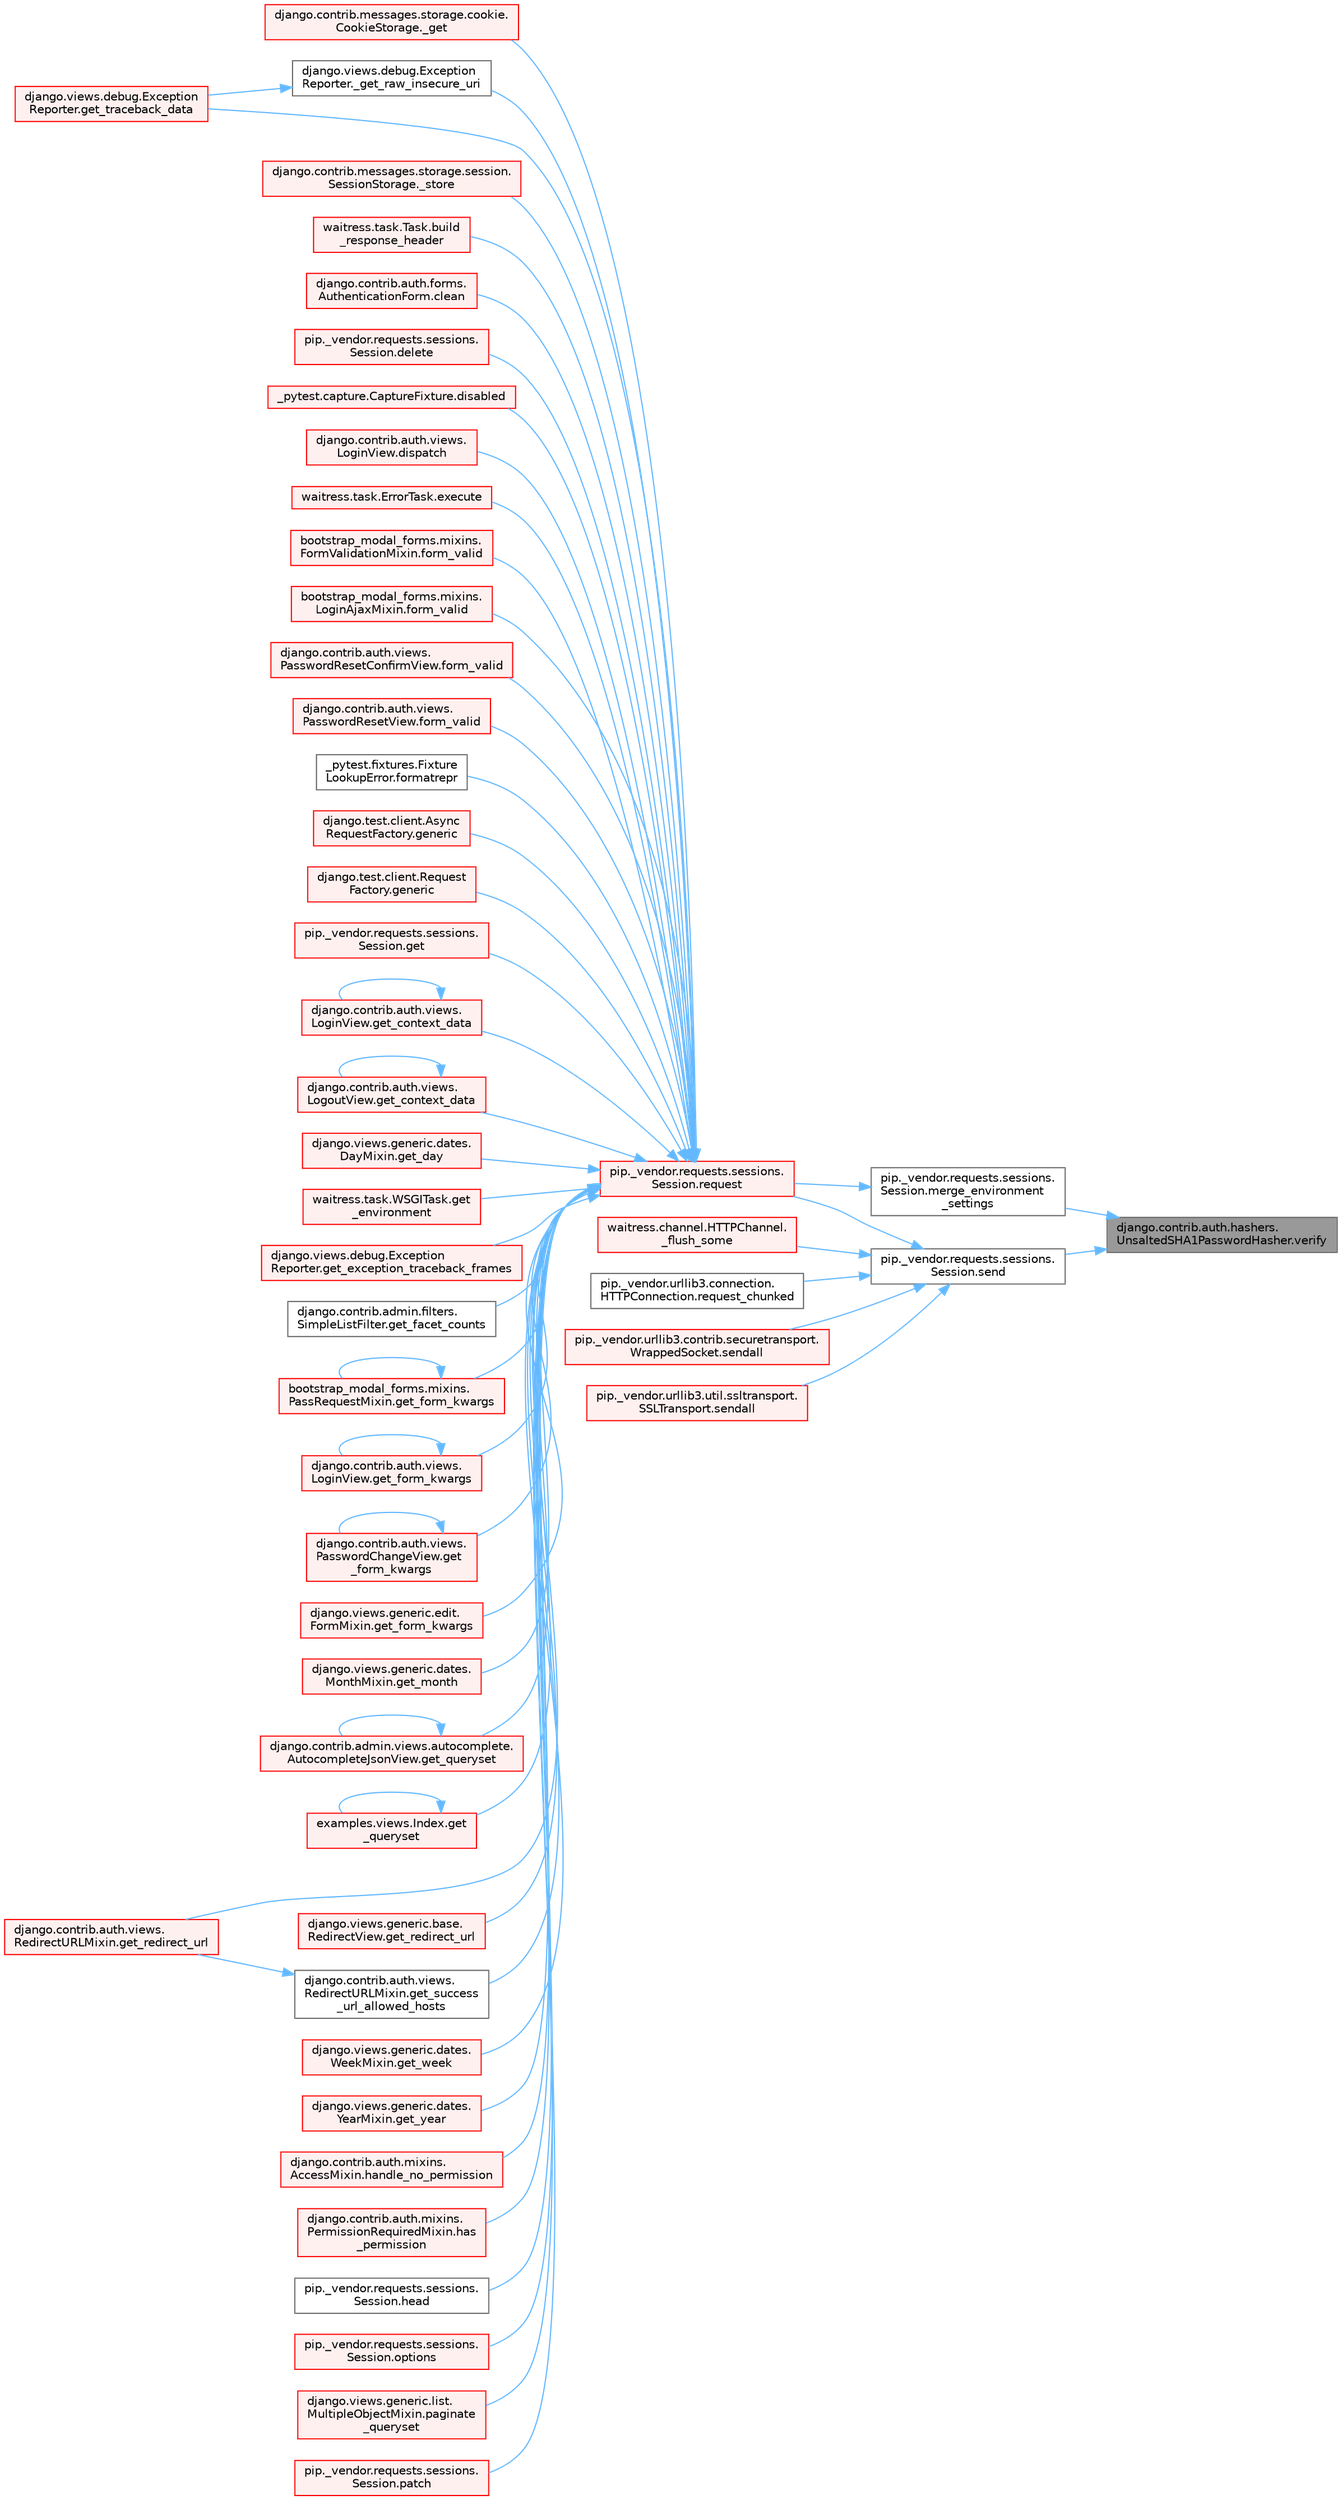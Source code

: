 digraph "django.contrib.auth.hashers.UnsaltedSHA1PasswordHasher.verify"
{
 // LATEX_PDF_SIZE
  bgcolor="transparent";
  edge [fontname=Helvetica,fontsize=10,labelfontname=Helvetica,labelfontsize=10];
  node [fontname=Helvetica,fontsize=10,shape=box,height=0.2,width=0.4];
  rankdir="RL";
  Node1 [id="Node000001",label="django.contrib.auth.hashers.\lUnsaltedSHA1PasswordHasher.verify",height=0.2,width=0.4,color="gray40", fillcolor="grey60", style="filled", fontcolor="black",tooltip=" "];
  Node1 -> Node2 [id="edge1_Node000001_Node000002",dir="back",color="steelblue1",style="solid",tooltip=" "];
  Node2 [id="Node000002",label="pip._vendor.requests.sessions.\lSession.merge_environment\l_settings",height=0.2,width=0.4,color="grey40", fillcolor="white", style="filled",URL="$classpip_1_1__vendor_1_1requests_1_1sessions_1_1_session.html#a1bbc07ae0fd8434a0ae651e3eb482be0",tooltip=" "];
  Node2 -> Node3 [id="edge2_Node000002_Node000003",dir="back",color="steelblue1",style="solid",tooltip=" "];
  Node3 [id="Node000003",label="pip._vendor.requests.sessions.\lSession.request",height=0.2,width=0.4,color="red", fillcolor="#FFF0F0", style="filled",URL="$classpip_1_1__vendor_1_1requests_1_1sessions_1_1_session.html#a3dddfa16e93faa1a1a553936d913482b",tooltip=" "];
  Node3 -> Node4 [id="edge3_Node000003_Node000004",dir="back",color="steelblue1",style="solid",tooltip=" "];
  Node4 [id="Node000004",label="django.contrib.messages.storage.cookie.\lCookieStorage._get",height=0.2,width=0.4,color="red", fillcolor="#FFF0F0", style="filled",URL="$classdjango_1_1contrib_1_1messages_1_1storage_1_1cookie_1_1_cookie_storage.html#a39d084f6072109675c9ef06c047174e8",tooltip=" "];
  Node3 -> Node124 [id="edge4_Node000003_Node000124",dir="back",color="steelblue1",style="solid",tooltip=" "];
  Node124 [id="Node000124",label="django.views.debug.Exception\lReporter._get_raw_insecure_uri",height=0.2,width=0.4,color="grey40", fillcolor="white", style="filled",URL="$classdjango_1_1views_1_1debug_1_1_exception_reporter.html#a7a7120cc6b92c3e1a0b855e351c30f42",tooltip=" "];
  Node124 -> Node125 [id="edge5_Node000124_Node000125",dir="back",color="steelblue1",style="solid",tooltip=" "];
  Node125 [id="Node000125",label="django.views.debug.Exception\lReporter.get_traceback_data",height=0.2,width=0.4,color="red", fillcolor="#FFF0F0", style="filled",URL="$classdjango_1_1views_1_1debug_1_1_exception_reporter.html#ada9d00ba4c901b186db405e92ebbc211",tooltip=" "];
  Node3 -> Node128 [id="edge6_Node000003_Node000128",dir="back",color="steelblue1",style="solid",tooltip=" "];
  Node128 [id="Node000128",label="django.contrib.messages.storage.session.\lSessionStorage._store",height=0.2,width=0.4,color="red", fillcolor="#FFF0F0", style="filled",URL="$classdjango_1_1contrib_1_1messages_1_1storage_1_1session_1_1_session_storage.html#a371ed03facbc7ae28602ede4c99950d0",tooltip=" "];
  Node3 -> Node2447 [id="edge7_Node000003_Node002447",dir="back",color="steelblue1",style="solid",tooltip=" "];
  Node2447 [id="Node002447",label="waitress.task.Task.build\l_response_header",height=0.2,width=0.4,color="red", fillcolor="#FFF0F0", style="filled",URL="$classwaitress_1_1task_1_1_task.html#a4f20433be6bea4c797bfeb62408b997e",tooltip=" "];
  Node3 -> Node3059 [id="edge8_Node000003_Node003059",dir="back",color="steelblue1",style="solid",tooltip=" "];
  Node3059 [id="Node003059",label="django.contrib.auth.forms.\lAuthenticationForm.clean",height=0.2,width=0.4,color="red", fillcolor="#FFF0F0", style="filled",URL="$classdjango_1_1contrib_1_1auth_1_1forms_1_1_authentication_form.html#a92d28be6696caa8d1b7068eefe81793a",tooltip=" "];
  Node3 -> Node3060 [id="edge9_Node000003_Node003060",dir="back",color="steelblue1",style="solid",tooltip=" "];
  Node3060 [id="Node003060",label="pip._vendor.requests.sessions.\lSession.delete",height=0.2,width=0.4,color="red", fillcolor="#FFF0F0", style="filled",URL="$classpip_1_1__vendor_1_1requests_1_1sessions_1_1_session.html#abb6cd6b39dde48648dc875227e2e258e",tooltip=" "];
  Node3 -> Node3061 [id="edge10_Node000003_Node003061",dir="back",color="steelblue1",style="solid",tooltip=" "];
  Node3061 [id="Node003061",label="_pytest.capture.CaptureFixture.disabled",height=0.2,width=0.4,color="red", fillcolor="#FFF0F0", style="filled",URL="$class__pytest_1_1capture_1_1_capture_fixture.html#a3dda4f7495bd8fb93f4bd7dad2855d7f",tooltip=" "];
  Node3 -> Node2213 [id="edge11_Node000003_Node002213",dir="back",color="steelblue1",style="solid",tooltip=" "];
  Node2213 [id="Node002213",label="django.contrib.auth.views.\lLoginView.dispatch",height=0.2,width=0.4,color="red", fillcolor="#FFF0F0", style="filled",URL="$classdjango_1_1contrib_1_1auth_1_1views_1_1_login_view.html#a69a0b11a6598453586c755b32dfc02c3",tooltip=" "];
  Node3 -> Node3066 [id="edge12_Node000003_Node003066",dir="back",color="steelblue1",style="solid",tooltip=" "];
  Node3066 [id="Node003066",label="waitress.task.ErrorTask.execute",height=0.2,width=0.4,color="red", fillcolor="#FFF0F0", style="filled",URL="$classwaitress_1_1task_1_1_error_task.html#ad5c6d14c13ba3d33e82b1b138e634bb0",tooltip=" "];
  Node3 -> Node3067 [id="edge13_Node000003_Node003067",dir="back",color="steelblue1",style="solid",tooltip=" "];
  Node3067 [id="Node003067",label="bootstrap_modal_forms.mixins.\lFormValidationMixin.form_valid",height=0.2,width=0.4,color="red", fillcolor="#FFF0F0", style="filled",URL="$classbootstrap__modal__forms_1_1mixins_1_1_form_validation_mixin.html#a415bfd631a922d1368281b015e04ba4c",tooltip=" "];
  Node3 -> Node3068 [id="edge14_Node000003_Node003068",dir="back",color="steelblue1",style="solid",tooltip=" "];
  Node3068 [id="Node003068",label="bootstrap_modal_forms.mixins.\lLoginAjaxMixin.form_valid",height=0.2,width=0.4,color="red", fillcolor="#FFF0F0", style="filled",URL="$classbootstrap__modal__forms_1_1mixins_1_1_login_ajax_mixin.html#a1cba170b69b7fd25ca43d399c808725e",tooltip=" "];
  Node3 -> Node3069 [id="edge15_Node000003_Node003069",dir="back",color="steelblue1",style="solid",tooltip=" "];
  Node3069 [id="Node003069",label="django.contrib.auth.views.\lPasswordResetConfirmView.form_valid",height=0.2,width=0.4,color="red", fillcolor="#FFF0F0", style="filled",URL="$classdjango_1_1contrib_1_1auth_1_1views_1_1_password_reset_confirm_view.html#a6da228b477be1871236a83c005301b3c",tooltip=" "];
  Node3 -> Node3070 [id="edge16_Node000003_Node003070",dir="back",color="steelblue1",style="solid",tooltip=" "];
  Node3070 [id="Node003070",label="django.contrib.auth.views.\lPasswordResetView.form_valid",height=0.2,width=0.4,color="red", fillcolor="#FFF0F0", style="filled",URL="$classdjango_1_1contrib_1_1auth_1_1views_1_1_password_reset_view.html#a1beeb7e6b51b528c0c10b3a74c0d51e3",tooltip=" "];
  Node3 -> Node3071 [id="edge17_Node000003_Node003071",dir="back",color="steelblue1",style="solid",tooltip=" "];
  Node3071 [id="Node003071",label="_pytest.fixtures.Fixture\lLookupError.formatrepr",height=0.2,width=0.4,color="grey40", fillcolor="white", style="filled",URL="$class__pytest_1_1fixtures_1_1_fixture_lookup_error.html#a22b5af6283420cffbeff550a445d243a",tooltip=" "];
  Node3 -> Node3072 [id="edge18_Node000003_Node003072",dir="back",color="steelblue1",style="solid",tooltip=" "];
  Node3072 [id="Node003072",label="django.test.client.Async\lRequestFactory.generic",height=0.2,width=0.4,color="red", fillcolor="#FFF0F0", style="filled",URL="$classdjango_1_1test_1_1client_1_1_async_request_factory.html#a470d6888694e77c09bd7d8bf6d588233",tooltip=" "];
  Node3 -> Node3085 [id="edge19_Node000003_Node003085",dir="back",color="steelblue1",style="solid",tooltip=" "];
  Node3085 [id="Node003085",label="django.test.client.Request\lFactory.generic",height=0.2,width=0.4,color="red", fillcolor="#FFF0F0", style="filled",URL="$classdjango_1_1test_1_1client_1_1_request_factory.html#a24740fe264de91d8c4c1205c9172206d",tooltip=" "];
  Node3 -> Node3086 [id="edge20_Node000003_Node003086",dir="back",color="steelblue1",style="solid",tooltip=" "];
  Node3086 [id="Node003086",label="pip._vendor.requests.sessions.\lSession.get",height=0.2,width=0.4,color="red", fillcolor="#FFF0F0", style="filled",URL="$classpip_1_1__vendor_1_1requests_1_1sessions_1_1_session.html#ad86dcc9de47cd87bf70ecf0f2c537e53",tooltip=" "];
  Node3 -> Node3087 [id="edge21_Node000003_Node003087",dir="back",color="steelblue1",style="solid",tooltip=" "];
  Node3087 [id="Node003087",label="django.contrib.auth.views.\lLoginView.get_context_data",height=0.2,width=0.4,color="red", fillcolor="#FFF0F0", style="filled",URL="$classdjango_1_1contrib_1_1auth_1_1views_1_1_login_view.html#a5acd74035066c40850101f1d9643e328",tooltip=" "];
  Node3087 -> Node3087 [id="edge22_Node003087_Node003087",dir="back",color="steelblue1",style="solid",tooltip=" "];
  Node3 -> Node3088 [id="edge23_Node000003_Node003088",dir="back",color="steelblue1",style="solid",tooltip=" "];
  Node3088 [id="Node003088",label="django.contrib.auth.views.\lLogoutView.get_context_data",height=0.2,width=0.4,color="red", fillcolor="#FFF0F0", style="filled",URL="$classdjango_1_1contrib_1_1auth_1_1views_1_1_logout_view.html#afab0ac15cb452acb486a3f7b9747e43b",tooltip=" "];
  Node3088 -> Node3088 [id="edge24_Node003088_Node003088",dir="back",color="steelblue1",style="solid",tooltip=" "];
  Node3 -> Node3089 [id="edge25_Node000003_Node003089",dir="back",color="steelblue1",style="solid",tooltip=" "];
  Node3089 [id="Node003089",label="django.views.generic.dates.\lDayMixin.get_day",height=0.2,width=0.4,color="red", fillcolor="#FFF0F0", style="filled",URL="$classdjango_1_1views_1_1generic_1_1dates_1_1_day_mixin.html#a410db285b705518118df478a63fc572a",tooltip=" "];
  Node3 -> Node3090 [id="edge26_Node000003_Node003090",dir="back",color="steelblue1",style="solid",tooltip=" "];
  Node3090 [id="Node003090",label="waitress.task.WSGITask.get\l_environment",height=0.2,width=0.4,color="red", fillcolor="#FFF0F0", style="filled",URL="$classwaitress_1_1task_1_1_w_s_g_i_task.html#a9a1b4b87c8f7bee8209018ee7c743c26",tooltip=" "];
  Node3 -> Node2605 [id="edge27_Node000003_Node002605",dir="back",color="steelblue1",style="solid",tooltip=" "];
  Node2605 [id="Node002605",label="django.views.debug.Exception\lReporter.get_exception_traceback_frames",height=0.2,width=0.4,color="red", fillcolor="#FFF0F0", style="filled",URL="$classdjango_1_1views_1_1debug_1_1_exception_reporter.html#a326b08b3941038a5504f8e0a846bae68",tooltip=" "];
  Node3 -> Node3092 [id="edge28_Node000003_Node003092",dir="back",color="steelblue1",style="solid",tooltip=" "];
  Node3092 [id="Node003092",label="django.contrib.admin.filters.\lSimpleListFilter.get_facet_counts",height=0.2,width=0.4,color="grey40", fillcolor="white", style="filled",URL="$classdjango_1_1contrib_1_1admin_1_1filters_1_1_simple_list_filter.html#a97fd984f5668670f0887f81c30f9fda7",tooltip=" "];
  Node3 -> Node3093 [id="edge29_Node000003_Node003093",dir="back",color="steelblue1",style="solid",tooltip=" "];
  Node3093 [id="Node003093",label="bootstrap_modal_forms.mixins.\lPassRequestMixin.get_form_kwargs",height=0.2,width=0.4,color="red", fillcolor="#FFF0F0", style="filled",URL="$classbootstrap__modal__forms_1_1mixins_1_1_pass_request_mixin.html#ad4ae849823f332bb1016a8508cb34ee3",tooltip=" "];
  Node3093 -> Node3093 [id="edge30_Node003093_Node003093",dir="back",color="steelblue1",style="solid",tooltip=" "];
  Node3 -> Node3094 [id="edge31_Node000003_Node003094",dir="back",color="steelblue1",style="solid",tooltip=" "];
  Node3094 [id="Node003094",label="django.contrib.auth.views.\lLoginView.get_form_kwargs",height=0.2,width=0.4,color="red", fillcolor="#FFF0F0", style="filled",URL="$classdjango_1_1contrib_1_1auth_1_1views_1_1_login_view.html#a2eba98b8c16c8a98348679ea2c921d25",tooltip=" "];
  Node3094 -> Node3094 [id="edge32_Node003094_Node003094",dir="back",color="steelblue1",style="solid",tooltip=" "];
  Node3 -> Node3095 [id="edge33_Node000003_Node003095",dir="back",color="steelblue1",style="solid",tooltip=" "];
  Node3095 [id="Node003095",label="django.contrib.auth.views.\lPasswordChangeView.get\l_form_kwargs",height=0.2,width=0.4,color="red", fillcolor="#FFF0F0", style="filled",URL="$classdjango_1_1contrib_1_1auth_1_1views_1_1_password_change_view.html#a553cf3e37e5a2c05db774e580cbcc038",tooltip=" "];
  Node3095 -> Node3095 [id="edge34_Node003095_Node003095",dir="back",color="steelblue1",style="solid",tooltip=" "];
  Node3 -> Node1852 [id="edge35_Node000003_Node001852",dir="back",color="steelblue1",style="solid",tooltip=" "];
  Node1852 [id="Node001852",label="django.views.generic.edit.\lFormMixin.get_form_kwargs",height=0.2,width=0.4,color="red", fillcolor="#FFF0F0", style="filled",URL="$classdjango_1_1views_1_1generic_1_1edit_1_1_form_mixin.html#a7e8c141b6c4efa8727e7f06322969249",tooltip=" "];
  Node3 -> Node3096 [id="edge36_Node000003_Node003096",dir="back",color="steelblue1",style="solid",tooltip=" "];
  Node3096 [id="Node003096",label="django.views.generic.dates.\lMonthMixin.get_month",height=0.2,width=0.4,color="red", fillcolor="#FFF0F0", style="filled",URL="$classdjango_1_1views_1_1generic_1_1dates_1_1_month_mixin.html#add54a3d80358c6e643ac264d97d4f2a7",tooltip=" "];
  Node3 -> Node3097 [id="edge37_Node000003_Node003097",dir="back",color="steelblue1",style="solid",tooltip=" "];
  Node3097 [id="Node003097",label="django.contrib.admin.views.autocomplete.\lAutocompleteJsonView.get_queryset",height=0.2,width=0.4,color="red", fillcolor="#FFF0F0", style="filled",URL="$classdjango_1_1contrib_1_1admin_1_1views_1_1autocomplete_1_1_autocomplete_json_view.html#a6eb5abbd3b2e8b252a4ce9ca2680f3d3",tooltip=" "];
  Node3097 -> Node3097 [id="edge38_Node003097_Node003097",dir="back",color="steelblue1",style="solid",tooltip=" "];
  Node3 -> Node3098 [id="edge39_Node000003_Node003098",dir="back",color="steelblue1",style="solid",tooltip=" "];
  Node3098 [id="Node003098",label="examples.views.Index.get\l_queryset",height=0.2,width=0.4,color="red", fillcolor="#FFF0F0", style="filled",URL="$classexamples_1_1views_1_1_index.html#a288026bb9059b37dca786922296dfcd3",tooltip=" "];
  Node3098 -> Node3098 [id="edge40_Node003098_Node003098",dir="back",color="steelblue1",style="solid",tooltip=" "];
  Node3 -> Node3099 [id="edge41_Node000003_Node003099",dir="back",color="steelblue1",style="solid",tooltip=" "];
  Node3099 [id="Node003099",label="django.contrib.auth.views.\lRedirectURLMixin.get_redirect_url",height=0.2,width=0.4,color="red", fillcolor="#FFF0F0", style="filled",URL="$classdjango_1_1contrib_1_1auth_1_1views_1_1_redirect_u_r_l_mixin.html#a5598a164f9f21e7329630fad5e5c4c77",tooltip=" "];
  Node3 -> Node2210 [id="edge42_Node000003_Node002210",dir="back",color="steelblue1",style="solid",tooltip=" "];
  Node2210 [id="Node002210",label="django.views.generic.base.\lRedirectView.get_redirect_url",height=0.2,width=0.4,color="red", fillcolor="#FFF0F0", style="filled",URL="$classdjango_1_1views_1_1generic_1_1base_1_1_redirect_view.html#a04d6cdb2db124920ca88c0c2bed8b1af",tooltip=" "];
  Node3 -> Node3100 [id="edge43_Node000003_Node003100",dir="back",color="steelblue1",style="solid",tooltip=" "];
  Node3100 [id="Node003100",label="django.contrib.auth.views.\lRedirectURLMixin.get_success\l_url_allowed_hosts",height=0.2,width=0.4,color="grey40", fillcolor="white", style="filled",URL="$classdjango_1_1contrib_1_1auth_1_1views_1_1_redirect_u_r_l_mixin.html#a21199247491f0bae617b1efead90ee9b",tooltip=" "];
  Node3100 -> Node3099 [id="edge44_Node003100_Node003099",dir="back",color="steelblue1",style="solid",tooltip=" "];
  Node3 -> Node125 [id="edge45_Node000003_Node000125",dir="back",color="steelblue1",style="solid",tooltip=" "];
  Node3 -> Node3101 [id="edge46_Node000003_Node003101",dir="back",color="steelblue1",style="solid",tooltip=" "];
  Node3101 [id="Node003101",label="django.views.generic.dates.\lWeekMixin.get_week",height=0.2,width=0.4,color="red", fillcolor="#FFF0F0", style="filled",URL="$classdjango_1_1views_1_1generic_1_1dates_1_1_week_mixin.html#a39c8ca71985d8468df01d5dc0ee07750",tooltip=" "];
  Node3 -> Node3102 [id="edge47_Node000003_Node003102",dir="back",color="steelblue1",style="solid",tooltip=" "];
  Node3102 [id="Node003102",label="django.views.generic.dates.\lYearMixin.get_year",height=0.2,width=0.4,color="red", fillcolor="#FFF0F0", style="filled",URL="$classdjango_1_1views_1_1generic_1_1dates_1_1_year_mixin.html#a6e2e940e9853d71a94d5a41b71262ca3",tooltip=" "];
  Node3 -> Node3103 [id="edge48_Node000003_Node003103",dir="back",color="steelblue1",style="solid",tooltip=" "];
  Node3103 [id="Node003103",label="django.contrib.auth.mixins.\lAccessMixin.handle_no_permission",height=0.2,width=0.4,color="red", fillcolor="#FFF0F0", style="filled",URL="$classdjango_1_1contrib_1_1auth_1_1mixins_1_1_access_mixin.html#a3055bb05f7686a8b459fdf6d6b2866b0",tooltip=" "];
  Node3 -> Node3107 [id="edge49_Node000003_Node003107",dir="back",color="steelblue1",style="solid",tooltip=" "];
  Node3107 [id="Node003107",label="django.contrib.auth.mixins.\lPermissionRequiredMixin.has\l_permission",height=0.2,width=0.4,color="red", fillcolor="#FFF0F0", style="filled",URL="$classdjango_1_1contrib_1_1auth_1_1mixins_1_1_permission_required_mixin.html#a4401069defabdb52bb5308d170858633",tooltip=" "];
  Node3 -> Node3108 [id="edge50_Node000003_Node003108",dir="back",color="steelblue1",style="solid",tooltip=" "];
  Node3108 [id="Node003108",label="pip._vendor.requests.sessions.\lSession.head",height=0.2,width=0.4,color="grey40", fillcolor="white", style="filled",URL="$classpip_1_1__vendor_1_1requests_1_1sessions_1_1_session.html#a1629a21f81669fcbc725554975ecd2c7",tooltip=" "];
  Node3 -> Node3109 [id="edge51_Node000003_Node003109",dir="back",color="steelblue1",style="solid",tooltip=" "];
  Node3109 [id="Node003109",label="pip._vendor.requests.sessions.\lSession.options",height=0.2,width=0.4,color="red", fillcolor="#FFF0F0", style="filled",URL="$classpip_1_1__vendor_1_1requests_1_1sessions_1_1_session.html#a210270880f90521b3b3014748ecd87e9",tooltip=" "];
  Node3 -> Node3110 [id="edge52_Node000003_Node003110",dir="back",color="steelblue1",style="solid",tooltip=" "];
  Node3110 [id="Node003110",label="django.views.generic.list.\lMultipleObjectMixin.paginate\l_queryset",height=0.2,width=0.4,color="red", fillcolor="#FFF0F0", style="filled",URL="$classdjango_1_1views_1_1generic_1_1list_1_1_multiple_object_mixin.html#a629d97db3e2fce953986e39c9e5b0f5a",tooltip=" "];
  Node3 -> Node3112 [id="edge53_Node000003_Node003112",dir="back",color="steelblue1",style="solid",tooltip=" "];
  Node3112 [id="Node003112",label="pip._vendor.requests.sessions.\lSession.patch",height=0.2,width=0.4,color="red", fillcolor="#FFF0F0", style="filled",URL="$classpip_1_1__vendor_1_1requests_1_1sessions_1_1_session.html#a3757f7e040251cea22318be921604900",tooltip=" "];
  Node1 -> Node1765 [id="edge54_Node000001_Node001765",dir="back",color="steelblue1",style="solid",tooltip=" "];
  Node1765 [id="Node001765",label="pip._vendor.requests.sessions.\lSession.send",height=0.2,width=0.4,color="grey40", fillcolor="white", style="filled",URL="$classpip_1_1__vendor_1_1requests_1_1sessions_1_1_session.html#ac53877008b8d3c6901be36033885124c",tooltip=" "];
  Node1765 -> Node91 [id="edge55_Node001765_Node000091",dir="back",color="steelblue1",style="solid",tooltip=" "];
  Node91 [id="Node000091",label="waitress.channel.HTTPChannel.\l_flush_some",height=0.2,width=0.4,color="red", fillcolor="#FFF0F0", style="filled",URL="$classwaitress_1_1channel_1_1_h_t_t_p_channel.html#af4abc69cb0ebdecacfe3e79bda37a43f",tooltip=" "];
  Node1765 -> Node3 [id="edge56_Node001765_Node000003",dir="back",color="steelblue1",style="solid",tooltip=" "];
  Node1765 -> Node98 [id="edge57_Node001765_Node000098",dir="back",color="steelblue1",style="solid",tooltip=" "];
  Node98 [id="Node000098",label="pip._vendor.urllib3.connection.\lHTTPConnection.request_chunked",height=0.2,width=0.4,color="grey40", fillcolor="white", style="filled",URL="$classpip_1_1__vendor_1_1urllib3_1_1connection_1_1_h_t_t_p_connection.html#a9af6f422554c315fcde06d65e97becfc",tooltip=" "];
  Node1765 -> Node99 [id="edge58_Node001765_Node000099",dir="back",color="steelblue1",style="solid",tooltip=" "];
  Node99 [id="Node000099",label="pip._vendor.urllib3.contrib.securetransport.\lWrappedSocket.sendall",height=0.2,width=0.4,color="red", fillcolor="#FFF0F0", style="filled",URL="$classpip_1_1__vendor_1_1urllib3_1_1contrib_1_1securetransport_1_1_wrapped_socket.html#a67b9b212d8bdb9f37e14c33d3c28ce8e",tooltip=" "];
  Node1765 -> Node100 [id="edge59_Node001765_Node000100",dir="back",color="steelblue1",style="solid",tooltip=" "];
  Node100 [id="Node000100",label="pip._vendor.urllib3.util.ssltransport.\lSSLTransport.sendall",height=0.2,width=0.4,color="red", fillcolor="#FFF0F0", style="filled",URL="$classpip_1_1__vendor_1_1urllib3_1_1util_1_1ssltransport_1_1_s_s_l_transport.html#a6127132ecea729b7d77e99c6c6eac732",tooltip=" "];
}

